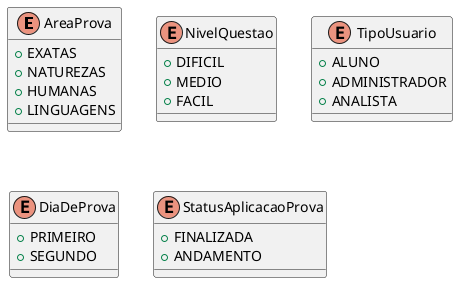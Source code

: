 @startuml

Enum AreaProva{
    + EXATAS
    + NATUREZAS
    + HUMANAS
    + LINGUAGENS
}

Enum NivelQuestao{
    + DIFICIL
    + MEDIO
    + FACIL
}

Enum TipoUsuario{
    + ALUNO
    + ADMINISTRADOR
    + ANALISTA
}

Enum DiaDeProva{
    + PRIMEIRO
    + SEGUNDO
}

Enum StatusAplicacaoProva{
    + FINALIZADA
    + ANDAMENTO
}

@enduml